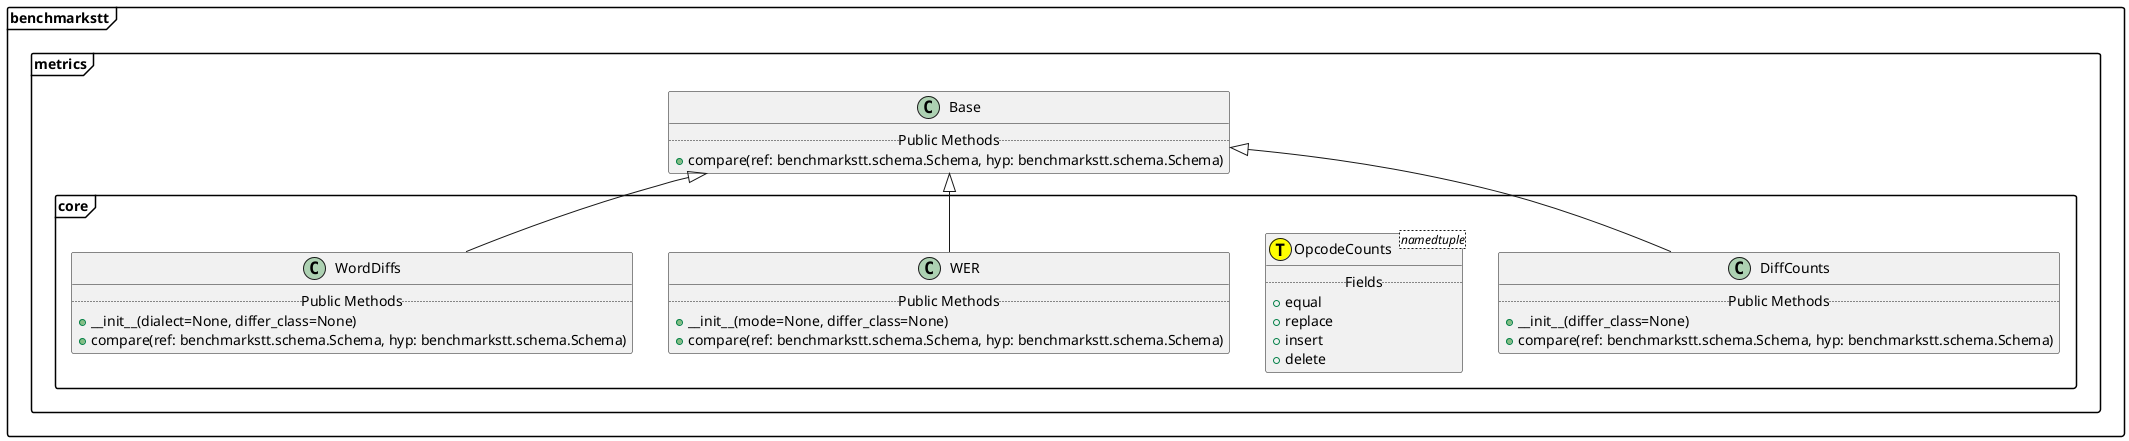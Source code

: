 @startuml

skinparam packageStyle Frame
package benchmarkstt.metrics [[https://benchmarkstt.readthedocs.io/en/latest/modules/benchmarkstt.metrics.html#]] {

	class benchmarkstt.metrics.Base   [[https://benchmarkstt.readthedocs.io/en/latest/modules/benchmarkstt.metrics.html#benchmarkstt.metrics.Base]] {
		.. Public Methods ..
		+compare(ref: benchmarkstt.schema.Schema, hyp: benchmarkstt.schema.Schema)
	}
}

package benchmarkstt.metrics.core [[https://benchmarkstt.readthedocs.io/en/latest/modules/benchmarkstt.metrics.core.html#]] {

	class benchmarkstt.metrics.core.DiffCounts   [[https://benchmarkstt.readthedocs.io/en/latest/modules/benchmarkstt.metrics.core.html#benchmarkstt.metrics.core.DiffCounts]] extends benchmarkstt.metrics.Base {
		.. Public Methods ..
		+__init__(differ_class=None)
		+compare(ref: benchmarkstt.schema.Schema, hyp: benchmarkstt.schema.Schema)
	}

	class benchmarkstt.metrics.core.OpcodeCounts<namedtuple> << (T, yellow) >> [[https://benchmarkstt.readthedocs.io/en/latest/modules/benchmarkstt.metrics.core.html#benchmarkstt.metrics.core.OpcodeCounts]] {
		.. Fields ..
		+equal
		+replace
		+insert
		+delete
	}

	class benchmarkstt.metrics.core.WER   [[https://benchmarkstt.readthedocs.io/en/latest/modules/benchmarkstt.metrics.core.html#benchmarkstt.metrics.core.WER]] extends benchmarkstt.metrics.Base {
		.. Public Methods ..
		+__init__(mode=None, differ_class=None)
		+compare(ref: benchmarkstt.schema.Schema, hyp: benchmarkstt.schema.Schema)
	}

	class benchmarkstt.metrics.core.WordDiffs   [[https://benchmarkstt.readthedocs.io/en/latest/modules/benchmarkstt.metrics.core.html#benchmarkstt.metrics.core.WordDiffs]] extends benchmarkstt.metrics.Base {
		.. Public Methods ..
		+__init__(dialect=None, differ_class=None)
		+compare(ref: benchmarkstt.schema.Schema, hyp: benchmarkstt.schema.Schema)
	}
}




@enduml